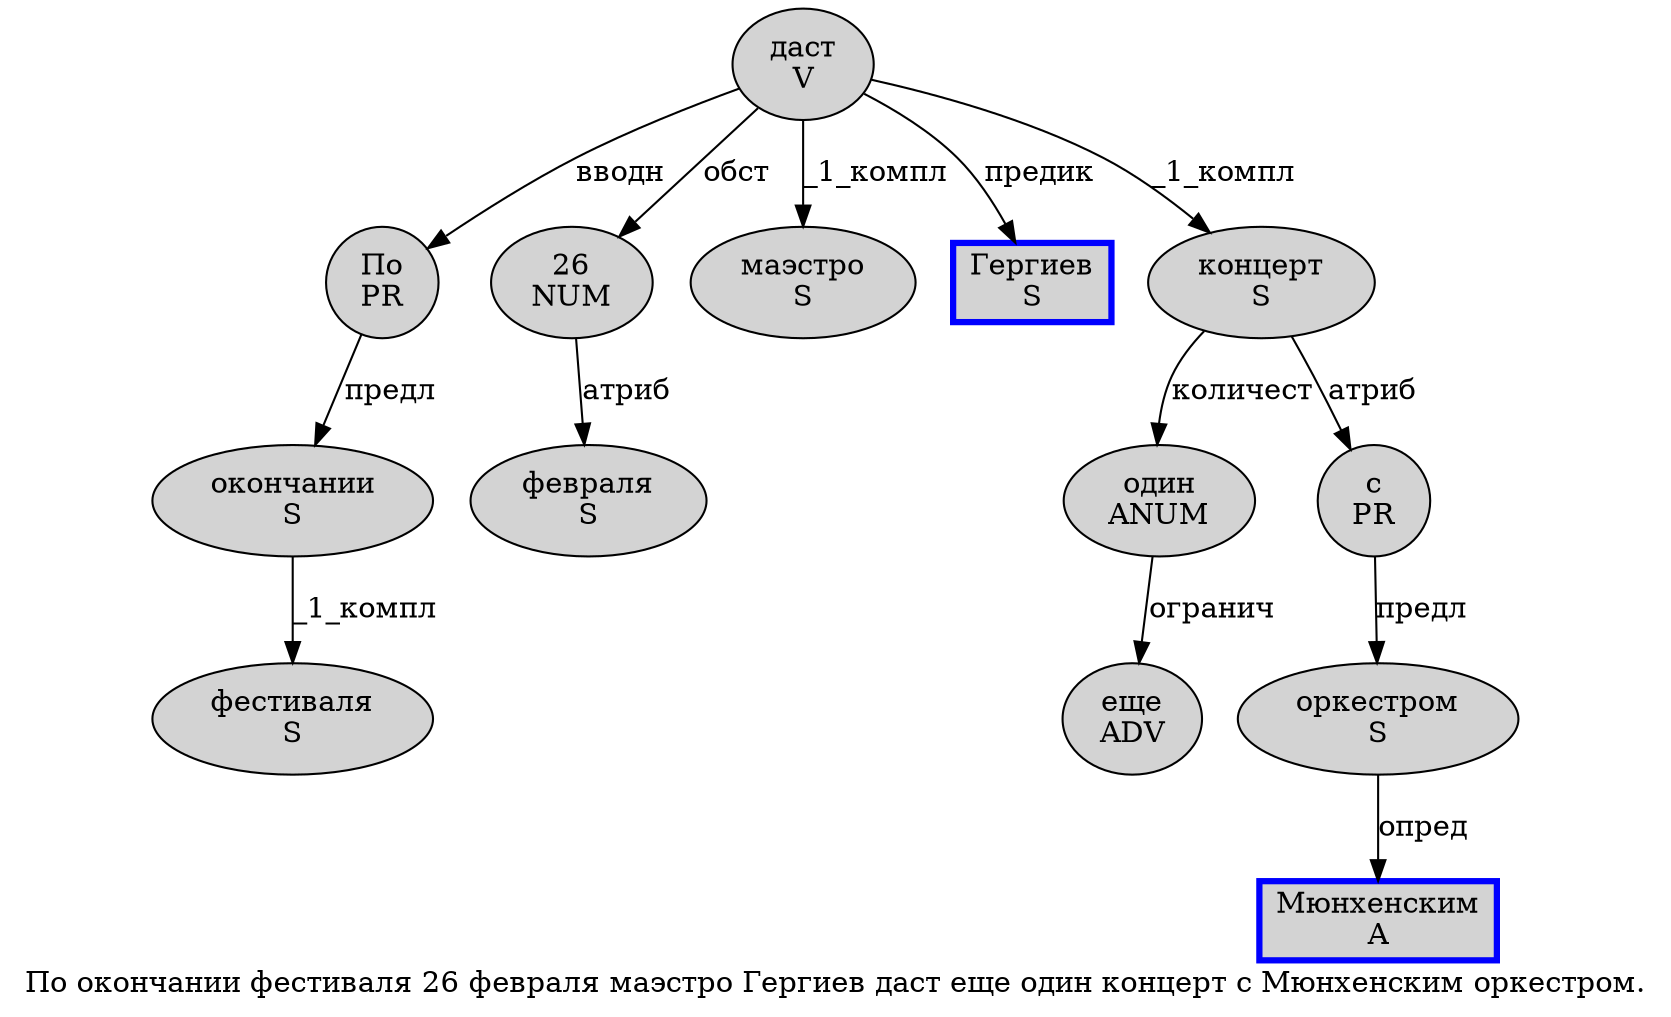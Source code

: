 digraph SENTENCE_996 {
	graph [label="По окончании фестиваля 26 февраля маэстро Гергиев даст еще один концерт с Мюнхенским оркестром."]
	node [style=filled]
		0 [label="По
PR" color="" fillcolor=lightgray penwidth=1 shape=ellipse]
		1 [label="окончании
S" color="" fillcolor=lightgray penwidth=1 shape=ellipse]
		2 [label="фестиваля
S" color="" fillcolor=lightgray penwidth=1 shape=ellipse]
		3 [label="26
NUM" color="" fillcolor=lightgray penwidth=1 shape=ellipse]
		4 [label="февраля
S" color="" fillcolor=lightgray penwidth=1 shape=ellipse]
		5 [label="маэстро
S" color="" fillcolor=lightgray penwidth=1 shape=ellipse]
		6 [label="Гергиев
S" color=blue fillcolor=lightgray penwidth=3 shape=box]
		7 [label="даст
V" color="" fillcolor=lightgray penwidth=1 shape=ellipse]
		8 [label="еще
ADV" color="" fillcolor=lightgray penwidth=1 shape=ellipse]
		9 [label="один
ANUM" color="" fillcolor=lightgray penwidth=1 shape=ellipse]
		10 [label="концерт
S" color="" fillcolor=lightgray penwidth=1 shape=ellipse]
		11 [label="с
PR" color="" fillcolor=lightgray penwidth=1 shape=ellipse]
		12 [label="Мюнхенским
A" color=blue fillcolor=lightgray penwidth=3 shape=box]
		13 [label="оркестром
S" color="" fillcolor=lightgray penwidth=1 shape=ellipse]
			10 -> 9 [label="количест"]
			10 -> 11 [label="атриб"]
			1 -> 2 [label="_1_компл"]
			9 -> 8 [label="огранич"]
			11 -> 13 [label="предл"]
			13 -> 12 [label="опред"]
			3 -> 4 [label="атриб"]
			0 -> 1 [label="предл"]
			7 -> 0 [label="вводн"]
			7 -> 3 [label="обст"]
			7 -> 5 [label="_1_компл"]
			7 -> 6 [label="предик"]
			7 -> 10 [label="_1_компл"]
}